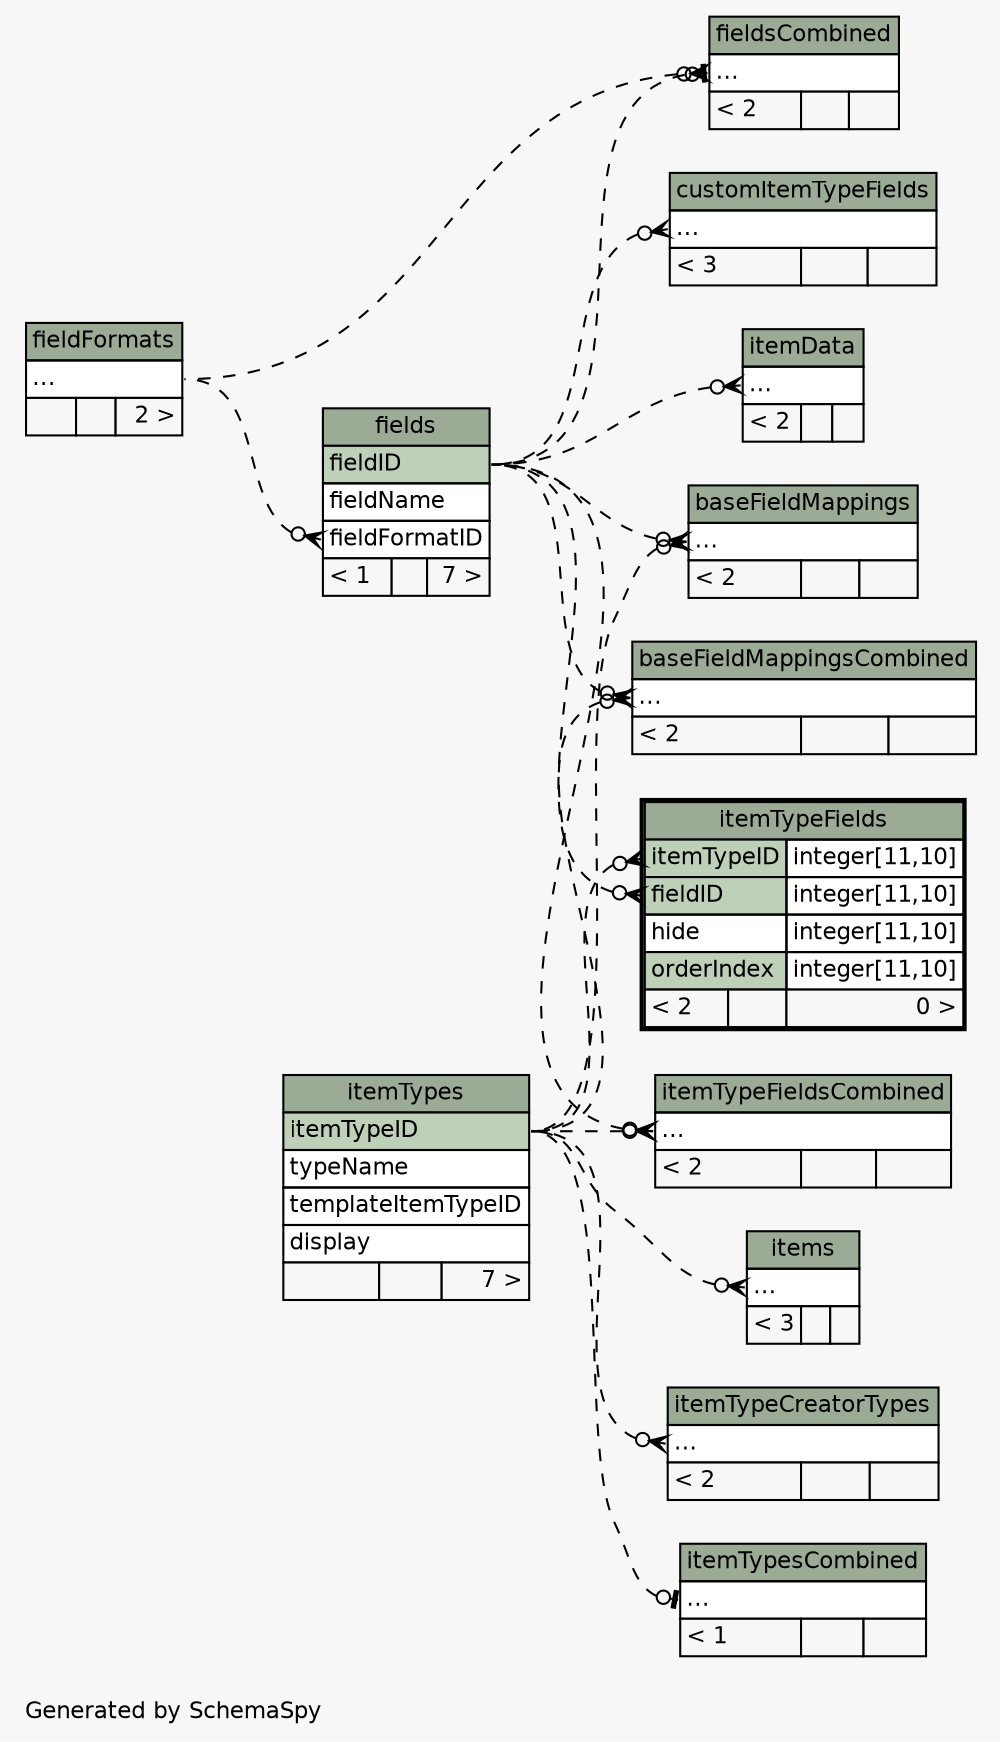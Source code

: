 // dot 2.34.0 on Linux 3.11.6-1-ARCH
// SchemaSpy rev 590
digraph "impliedTwoDegreesRelationshipsDiagram" {
  graph [
    rankdir="RL"
    bgcolor="#f7f7f7"
    label="\nGenerated by SchemaSpy"
    labeljust="l"
    nodesep="0.18"
    ranksep="0.46"
    fontname="Helvetica"
    fontsize="11"
  ];
  node [
    fontname="Helvetica"
    fontsize="11"
    shape="plaintext"
  ];
  edge [
    arrowsize="0.8"
  ];
  "baseFieldMappings":"elipses":w -> "fields":"fieldID":e [arrowhead=none dir=back arrowtail=crowodot style=dashed];
  "baseFieldMappings":"elipses":w -> "itemTypes":"itemTypeID":e [arrowhead=none dir=back arrowtail=crowodot style=dashed];
  "baseFieldMappingsCombined":"elipses":w -> "fields":"fieldID":e [arrowhead=none dir=back arrowtail=crowodot style=dashed];
  "baseFieldMappingsCombined":"elipses":w -> "itemTypes":"itemTypeID":e [arrowhead=none dir=back arrowtail=crowodot style=dashed];
  "customItemTypeFields":"elipses":w -> "fields":"fieldID":e [arrowhead=none dir=back arrowtail=crowodot style=dashed];
  "fields":"fieldFormatID":w -> "fieldFormats":"elipses":e [arrowhead=none dir=back arrowtail=crowodot style=dashed];
  "fieldsCombined":"elipses":w -> "fieldFormats":"elipses":e [arrowhead=none dir=back arrowtail=crowodot style=dashed];
  "fieldsCombined":"elipses":w -> "fields":"fieldID":e [arrowhead=none dir=back arrowtail=teeodot style=dashed];
  "itemData":"elipses":w -> "fields":"fieldID":e [arrowhead=none dir=back arrowtail=crowodot style=dashed];
  "items":"elipses":w -> "itemTypes":"itemTypeID":e [arrowhead=none dir=back arrowtail=crowodot style=dashed];
  "itemTypeCreatorTypes":"elipses":w -> "itemTypes":"itemTypeID":e [arrowhead=none dir=back arrowtail=crowodot style=dashed];
  "itemTypeFields":"fieldID":w -> "fields":"fieldID":e [arrowhead=none dir=back arrowtail=crowodot style=dashed];
  "itemTypeFields":"itemTypeID":w -> "itemTypes":"itemTypeID":e [arrowhead=none dir=back arrowtail=crowodot style=dashed];
  "itemTypeFieldsCombined":"elipses":w -> "fields":"fieldID":e [arrowhead=none dir=back arrowtail=crowodot style=dashed];
  "itemTypeFieldsCombined":"elipses":w -> "itemTypes":"itemTypeID":e [arrowhead=none dir=back arrowtail=crowodot style=dashed];
  "itemTypesCombined":"elipses":w -> "itemTypes":"itemTypeID":e [arrowhead=none dir=back arrowtail=teeodot style=dashed];
  "baseFieldMappings" [
    label=<
    <TABLE BORDER="0" CELLBORDER="1" CELLSPACING="0" BGCOLOR="#ffffff">
      <TR><TD COLSPAN="3" BGCOLOR="#9bab96" ALIGN="CENTER">baseFieldMappings</TD></TR>
      <TR><TD PORT="elipses" COLSPAN="3" ALIGN="LEFT">...</TD></TR>
      <TR><TD ALIGN="LEFT" BGCOLOR="#f7f7f7">&lt; 2</TD><TD ALIGN="RIGHT" BGCOLOR="#f7f7f7">  </TD><TD ALIGN="RIGHT" BGCOLOR="#f7f7f7">  </TD></TR>
    </TABLE>>
    URL="baseFieldMappings.html"
    tooltip="baseFieldMappings"
  ];
  "baseFieldMappingsCombined" [
    label=<
    <TABLE BORDER="0" CELLBORDER="1" CELLSPACING="0" BGCOLOR="#ffffff">
      <TR><TD COLSPAN="3" BGCOLOR="#9bab96" ALIGN="CENTER">baseFieldMappingsCombined</TD></TR>
      <TR><TD PORT="elipses" COLSPAN="3" ALIGN="LEFT">...</TD></TR>
      <TR><TD ALIGN="LEFT" BGCOLOR="#f7f7f7">&lt; 2</TD><TD ALIGN="RIGHT" BGCOLOR="#f7f7f7">  </TD><TD ALIGN="RIGHT" BGCOLOR="#f7f7f7">  </TD></TR>
    </TABLE>>
    URL="baseFieldMappingsCombined.html"
    tooltip="baseFieldMappingsCombined"
  ];
  "customItemTypeFields" [
    label=<
    <TABLE BORDER="0" CELLBORDER="1" CELLSPACING="0" BGCOLOR="#ffffff">
      <TR><TD COLSPAN="3" BGCOLOR="#9bab96" ALIGN="CENTER">customItemTypeFields</TD></TR>
      <TR><TD PORT="elipses" COLSPAN="3" ALIGN="LEFT">...</TD></TR>
      <TR><TD ALIGN="LEFT" BGCOLOR="#f7f7f7">&lt; 3</TD><TD ALIGN="RIGHT" BGCOLOR="#f7f7f7">  </TD><TD ALIGN="RIGHT" BGCOLOR="#f7f7f7">  </TD></TR>
    </TABLE>>
    URL="customItemTypeFields.html"
    tooltip="customItemTypeFields"
  ];
  "fieldFormats" [
    label=<
    <TABLE BORDER="0" CELLBORDER="1" CELLSPACING="0" BGCOLOR="#ffffff">
      <TR><TD COLSPAN="3" BGCOLOR="#9bab96" ALIGN="CENTER">fieldFormats</TD></TR>
      <TR><TD PORT="elipses" COLSPAN="3" ALIGN="LEFT">...</TD></TR>
      <TR><TD ALIGN="LEFT" BGCOLOR="#f7f7f7">  </TD><TD ALIGN="RIGHT" BGCOLOR="#f7f7f7">  </TD><TD ALIGN="RIGHT" BGCOLOR="#f7f7f7">2 &gt;</TD></TR>
    </TABLE>>
    URL="fieldFormats.html"
    tooltip="fieldFormats"
  ];
  "fields" [
    label=<
    <TABLE BORDER="0" CELLBORDER="1" CELLSPACING="0" BGCOLOR="#ffffff">
      <TR><TD COLSPAN="3" BGCOLOR="#9bab96" ALIGN="CENTER">fields</TD></TR>
      <TR><TD PORT="fieldID" COLSPAN="3" BGCOLOR="#bed1b8" ALIGN="LEFT">fieldID</TD></TR>
      <TR><TD PORT="fieldName" COLSPAN="3" ALIGN="LEFT">fieldName</TD></TR>
      <TR><TD PORT="fieldFormatID" COLSPAN="3" ALIGN="LEFT">fieldFormatID</TD></TR>
      <TR><TD ALIGN="LEFT" BGCOLOR="#f7f7f7">&lt; 1</TD><TD ALIGN="RIGHT" BGCOLOR="#f7f7f7">  </TD><TD ALIGN="RIGHT" BGCOLOR="#f7f7f7">7 &gt;</TD></TR>
    </TABLE>>
    URL="fields.html"
    tooltip="fields"
  ];
  "fieldsCombined" [
    label=<
    <TABLE BORDER="0" CELLBORDER="1" CELLSPACING="0" BGCOLOR="#ffffff">
      <TR><TD COLSPAN="3" BGCOLOR="#9bab96" ALIGN="CENTER">fieldsCombined</TD></TR>
      <TR><TD PORT="elipses" COLSPAN="3" ALIGN="LEFT">...</TD></TR>
      <TR><TD ALIGN="LEFT" BGCOLOR="#f7f7f7">&lt; 2</TD><TD ALIGN="RIGHT" BGCOLOR="#f7f7f7">  </TD><TD ALIGN="RIGHT" BGCOLOR="#f7f7f7">  </TD></TR>
    </TABLE>>
    URL="fieldsCombined.html"
    tooltip="fieldsCombined"
  ];
  "itemData" [
    label=<
    <TABLE BORDER="0" CELLBORDER="1" CELLSPACING="0" BGCOLOR="#ffffff">
      <TR><TD COLSPAN="3" BGCOLOR="#9bab96" ALIGN="CENTER">itemData</TD></TR>
      <TR><TD PORT="elipses" COLSPAN="3" ALIGN="LEFT">...</TD></TR>
      <TR><TD ALIGN="LEFT" BGCOLOR="#f7f7f7">&lt; 2</TD><TD ALIGN="RIGHT" BGCOLOR="#f7f7f7">  </TD><TD ALIGN="RIGHT" BGCOLOR="#f7f7f7">  </TD></TR>
    </TABLE>>
    URL="itemData.html"
    tooltip="itemData"
  ];
  "items" [
    label=<
    <TABLE BORDER="0" CELLBORDER="1" CELLSPACING="0" BGCOLOR="#ffffff">
      <TR><TD COLSPAN="3" BGCOLOR="#9bab96" ALIGN="CENTER">items</TD></TR>
      <TR><TD PORT="elipses" COLSPAN="3" ALIGN="LEFT">...</TD></TR>
      <TR><TD ALIGN="LEFT" BGCOLOR="#f7f7f7">&lt; 3</TD><TD ALIGN="RIGHT" BGCOLOR="#f7f7f7">  </TD><TD ALIGN="RIGHT" BGCOLOR="#f7f7f7">  </TD></TR>
    </TABLE>>
    URL="items.html"
    tooltip="items"
  ];
  "itemTypeCreatorTypes" [
    label=<
    <TABLE BORDER="0" CELLBORDER="1" CELLSPACING="0" BGCOLOR="#ffffff">
      <TR><TD COLSPAN="3" BGCOLOR="#9bab96" ALIGN="CENTER">itemTypeCreatorTypes</TD></TR>
      <TR><TD PORT="elipses" COLSPAN="3" ALIGN="LEFT">...</TD></TR>
      <TR><TD ALIGN="LEFT" BGCOLOR="#f7f7f7">&lt; 2</TD><TD ALIGN="RIGHT" BGCOLOR="#f7f7f7">  </TD><TD ALIGN="RIGHT" BGCOLOR="#f7f7f7">  </TD></TR>
    </TABLE>>
    URL="itemTypeCreatorTypes.html"
    tooltip="itemTypeCreatorTypes"
  ];
  "itemTypeFields" [
    label=<
    <TABLE BORDER="2" CELLBORDER="1" CELLSPACING="0" BGCOLOR="#ffffff">
      <TR><TD COLSPAN="3" BGCOLOR="#9bab96" ALIGN="CENTER">itemTypeFields</TD></TR>
      <TR><TD PORT="itemTypeID" COLSPAN="2" BGCOLOR="#bed1b8" ALIGN="LEFT">itemTypeID</TD><TD PORT="itemTypeID.type" ALIGN="LEFT">integer[11,10]</TD></TR>
      <TR><TD PORT="fieldID" COLSPAN="2" BGCOLOR="#bed1b8" ALIGN="LEFT">fieldID</TD><TD PORT="fieldID.type" ALIGN="LEFT">integer[11,10]</TD></TR>
      <TR><TD PORT="hide" COLSPAN="2" ALIGN="LEFT">hide</TD><TD PORT="hide.type" ALIGN="LEFT">integer[11,10]</TD></TR>
      <TR><TD PORT="orderIndex" COLSPAN="2" BGCOLOR="#bed1b8" ALIGN="LEFT">orderIndex</TD><TD PORT="orderIndex.type" ALIGN="LEFT">integer[11,10]</TD></TR>
      <TR><TD ALIGN="LEFT" BGCOLOR="#f7f7f7">&lt; 2</TD><TD ALIGN="RIGHT" BGCOLOR="#f7f7f7">  </TD><TD ALIGN="RIGHT" BGCOLOR="#f7f7f7">0 &gt;</TD></TR>
    </TABLE>>
    URL="itemTypeFields.html"
    tooltip="itemTypeFields"
  ];
  "itemTypeFieldsCombined" [
    label=<
    <TABLE BORDER="0" CELLBORDER="1" CELLSPACING="0" BGCOLOR="#ffffff">
      <TR><TD COLSPAN="3" BGCOLOR="#9bab96" ALIGN="CENTER">itemTypeFieldsCombined</TD></TR>
      <TR><TD PORT="elipses" COLSPAN="3" ALIGN="LEFT">...</TD></TR>
      <TR><TD ALIGN="LEFT" BGCOLOR="#f7f7f7">&lt; 2</TD><TD ALIGN="RIGHT" BGCOLOR="#f7f7f7">  </TD><TD ALIGN="RIGHT" BGCOLOR="#f7f7f7">  </TD></TR>
    </TABLE>>
    URL="itemTypeFieldsCombined.html"
    tooltip="itemTypeFieldsCombined"
  ];
  "itemTypes" [
    label=<
    <TABLE BORDER="0" CELLBORDER="1" CELLSPACING="0" BGCOLOR="#ffffff">
      <TR><TD COLSPAN="3" BGCOLOR="#9bab96" ALIGN="CENTER">itemTypes</TD></TR>
      <TR><TD PORT="itemTypeID" COLSPAN="3" BGCOLOR="#bed1b8" ALIGN="LEFT">itemTypeID</TD></TR>
      <TR><TD PORT="typeName" COLSPAN="3" ALIGN="LEFT">typeName</TD></TR>
      <TR><TD PORT="templateItemTypeID" COLSPAN="3" ALIGN="LEFT">templateItemTypeID</TD></TR>
      <TR><TD PORT="display" COLSPAN="3" ALIGN="LEFT">display</TD></TR>
      <TR><TD ALIGN="LEFT" BGCOLOR="#f7f7f7">  </TD><TD ALIGN="RIGHT" BGCOLOR="#f7f7f7">  </TD><TD ALIGN="RIGHT" BGCOLOR="#f7f7f7">7 &gt;</TD></TR>
    </TABLE>>
    URL="itemTypes.html"
    tooltip="itemTypes"
  ];
  "itemTypesCombined" [
    label=<
    <TABLE BORDER="0" CELLBORDER="1" CELLSPACING="0" BGCOLOR="#ffffff">
      <TR><TD COLSPAN="3" BGCOLOR="#9bab96" ALIGN="CENTER">itemTypesCombined</TD></TR>
      <TR><TD PORT="elipses" COLSPAN="3" ALIGN="LEFT">...</TD></TR>
      <TR><TD ALIGN="LEFT" BGCOLOR="#f7f7f7">&lt; 1</TD><TD ALIGN="RIGHT" BGCOLOR="#f7f7f7">  </TD><TD ALIGN="RIGHT" BGCOLOR="#f7f7f7">  </TD></TR>
    </TABLE>>
    URL="itemTypesCombined.html"
    tooltip="itemTypesCombined"
  ];
}
